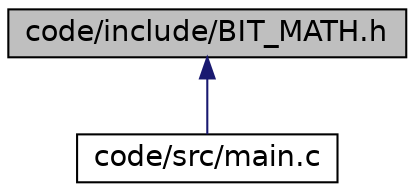 digraph "code/include/BIT_MATH.h"
{
 // LATEX_PDF_SIZE
  edge [fontname="Helvetica",fontsize="14",labelfontname="Helvetica",labelfontsize="14"];
  node [fontname="Helvetica",fontsize="14",shape=record];
  Node1 [label="code/include/BIT_MATH.h",height=0.2,width=0.4,color="black", fillcolor="grey75", style="filled", fontcolor="black",tooltip="Common bit manipulation operations."];
  Node1 -> Node2 [dir="back",color="midnightblue",fontsize="14",style="solid"];
  Node2 [label="code/src/main.c",height=0.2,width=0.4,color="black", fillcolor="white", style="filled",URL="$main_8c.html",tooltip="Testing cute OS."];
}
